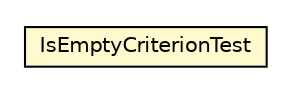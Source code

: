 #!/usr/local/bin/dot
#
# Class diagram 
# Generated by UMLGraph version R5_6_6-8-g8d7759 (http://www.umlgraph.org/)
#

digraph G {
	edge [fontname="Helvetica",fontsize=10,labelfontname="Helvetica",labelfontsize=10];
	node [fontname="Helvetica",fontsize=10,shape=plaintext];
	nodesep=0.25;
	ranksep=0.5;
	// org.dayatang.domain.internal.IsEmptyCriterionTest
	c29267 [label=<<table title="org.dayatang.domain.internal.IsEmptyCriterionTest" border="0" cellborder="1" cellspacing="0" cellpadding="2" port="p" bgcolor="lemonChiffon" href="./IsEmptyCriterionTest.html">
		<tr><td><table border="0" cellspacing="0" cellpadding="1">
<tr><td align="center" balign="center"> IsEmptyCriterionTest </td></tr>
		</table></td></tr>
		</table>>, URL="./IsEmptyCriterionTest.html", fontname="Helvetica", fontcolor="black", fontsize=10.0];
}

